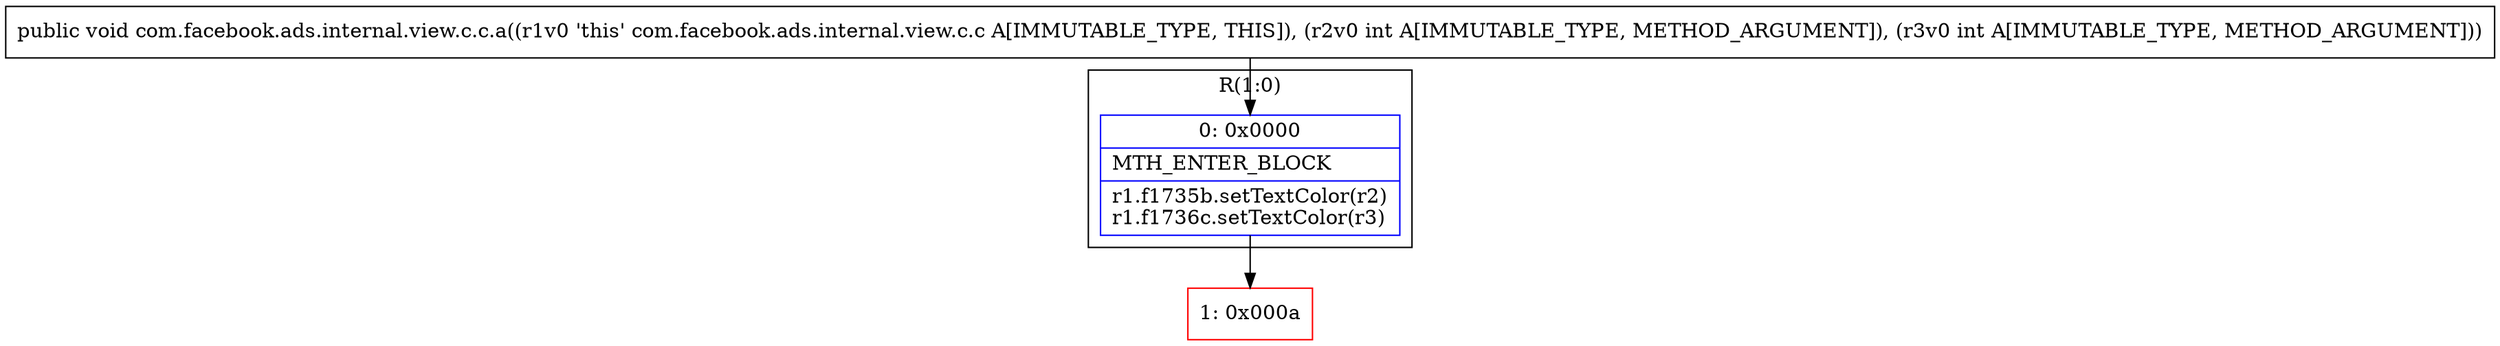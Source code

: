digraph "CFG forcom.facebook.ads.internal.view.c.c.a(II)V" {
subgraph cluster_Region_1122574784 {
label = "R(1:0)";
node [shape=record,color=blue];
Node_0 [shape=record,label="{0\:\ 0x0000|MTH_ENTER_BLOCK\l|r1.f1735b.setTextColor(r2)\lr1.f1736c.setTextColor(r3)\l}"];
}
Node_1 [shape=record,color=red,label="{1\:\ 0x000a}"];
MethodNode[shape=record,label="{public void com.facebook.ads.internal.view.c.c.a((r1v0 'this' com.facebook.ads.internal.view.c.c A[IMMUTABLE_TYPE, THIS]), (r2v0 int A[IMMUTABLE_TYPE, METHOD_ARGUMENT]), (r3v0 int A[IMMUTABLE_TYPE, METHOD_ARGUMENT])) }"];
MethodNode -> Node_0;
Node_0 -> Node_1;
}

